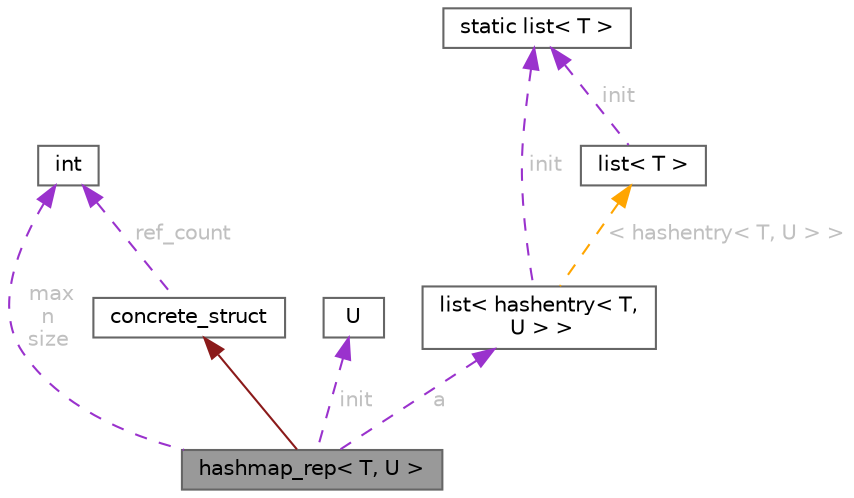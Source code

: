 digraph "hashmap_rep&lt; T, U &gt;"
{
 // LATEX_PDF_SIZE
  bgcolor="transparent";
  edge [fontname=Helvetica,fontsize=10,labelfontname=Helvetica,labelfontsize=10];
  node [fontname=Helvetica,fontsize=10,shape=box,height=0.2,width=0.4];
  Node1 [id="Node000001",label="hashmap_rep\< T, U \>",height=0.2,width=0.4,color="gray40", fillcolor="grey60", style="filled", fontcolor="black",tooltip=" "];
  Node2 -> Node1 [id="edge1_Node000001_Node000002",dir="back",color="firebrick4",style="solid",tooltip=" "];
  Node2 [id="Node000002",label="concrete_struct",height=0.2,width=0.4,color="gray40", fillcolor="white", style="filled",URL="$structconcrete__struct.html",tooltip="Structure representing a concrete object with a reference count."];
  Node3 -> Node2 [id="edge2_Node000002_Node000003",dir="back",color="darkorchid3",style="dashed",tooltip=" ",label=" ref_count",fontcolor="grey" ];
  Node3 [id="Node000003",label="int",height=0.2,width=0.4,color="gray40", fillcolor="white", style="filled",tooltip=" "];
  Node3 -> Node1 [id="edge3_Node000001_Node000003",dir="back",color="darkorchid3",style="dashed",tooltip=" ",label=" max\nn\nsize",fontcolor="grey" ];
  Node4 -> Node1 [id="edge4_Node000001_Node000004",dir="back",color="darkorchid3",style="dashed",tooltip=" ",label=" init",fontcolor="grey" ];
  Node4 [id="Node000004",label="U",height=0.2,width=0.4,color="gray40", fillcolor="white", style="filled",tooltip=" "];
  Node5 -> Node1 [id="edge5_Node000001_Node000005",dir="back",color="darkorchid3",style="dashed",tooltip=" ",label=" a",fontcolor="grey" ];
  Node5 [id="Node000005",label="list\< hashentry\< T,\l U \> \>",height=0.2,width=0.4,color="gray40", fillcolor="white", style="filled",URL="$classlist.html",tooltip=" "];
  Node6 -> Node5 [id="edge6_Node000005_Node000006",dir="back",color="darkorchid3",style="dashed",tooltip=" ",label=" init",fontcolor="grey" ];
  Node6 [id="Node000006",label="static list\< T \>",height=0.2,width=0.4,color="gray40", fillcolor="white", style="filled",tooltip=" "];
  Node7 -> Node5 [id="edge7_Node000005_Node000007",dir="back",color="orange",style="dashed",tooltip=" ",label=" \< hashentry\< T, U \> \>",fontcolor="grey" ];
  Node7 [id="Node000007",label="list\< T \>",height=0.2,width=0.4,color="gray40", fillcolor="white", style="filled",URL="$classlist.html",tooltip="The list class represents a linked list."];
  Node6 -> Node7 [id="edge8_Node000007_Node000006",dir="back",color="darkorchid3",style="dashed",tooltip=" ",label=" init",fontcolor="grey" ];
}
